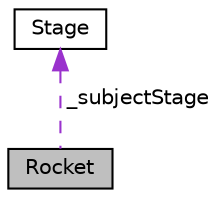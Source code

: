digraph "Rocket"
{
 // LATEX_PDF_SIZE
  edge [fontname="Helvetica",fontsize="10",labelfontname="Helvetica",labelfontsize="10"];
  node [fontname="Helvetica",fontsize="10",shape=record];
  Node1 [label="Rocket",height=0.2,width=0.4,color="black", fillcolor="grey75", style="filled", fontcolor="black",tooltip=" "];
  Node2 -> Node1 [dir="back",color="darkorchid3",fontsize="10",style="dashed",label=" _subjectStage" ,fontname="Helvetica"];
  Node2 [label="Stage",height=0.2,width=0.4,color="black", fillcolor="white", style="filled",URL="$classStage.html",tooltip=" "];
}
